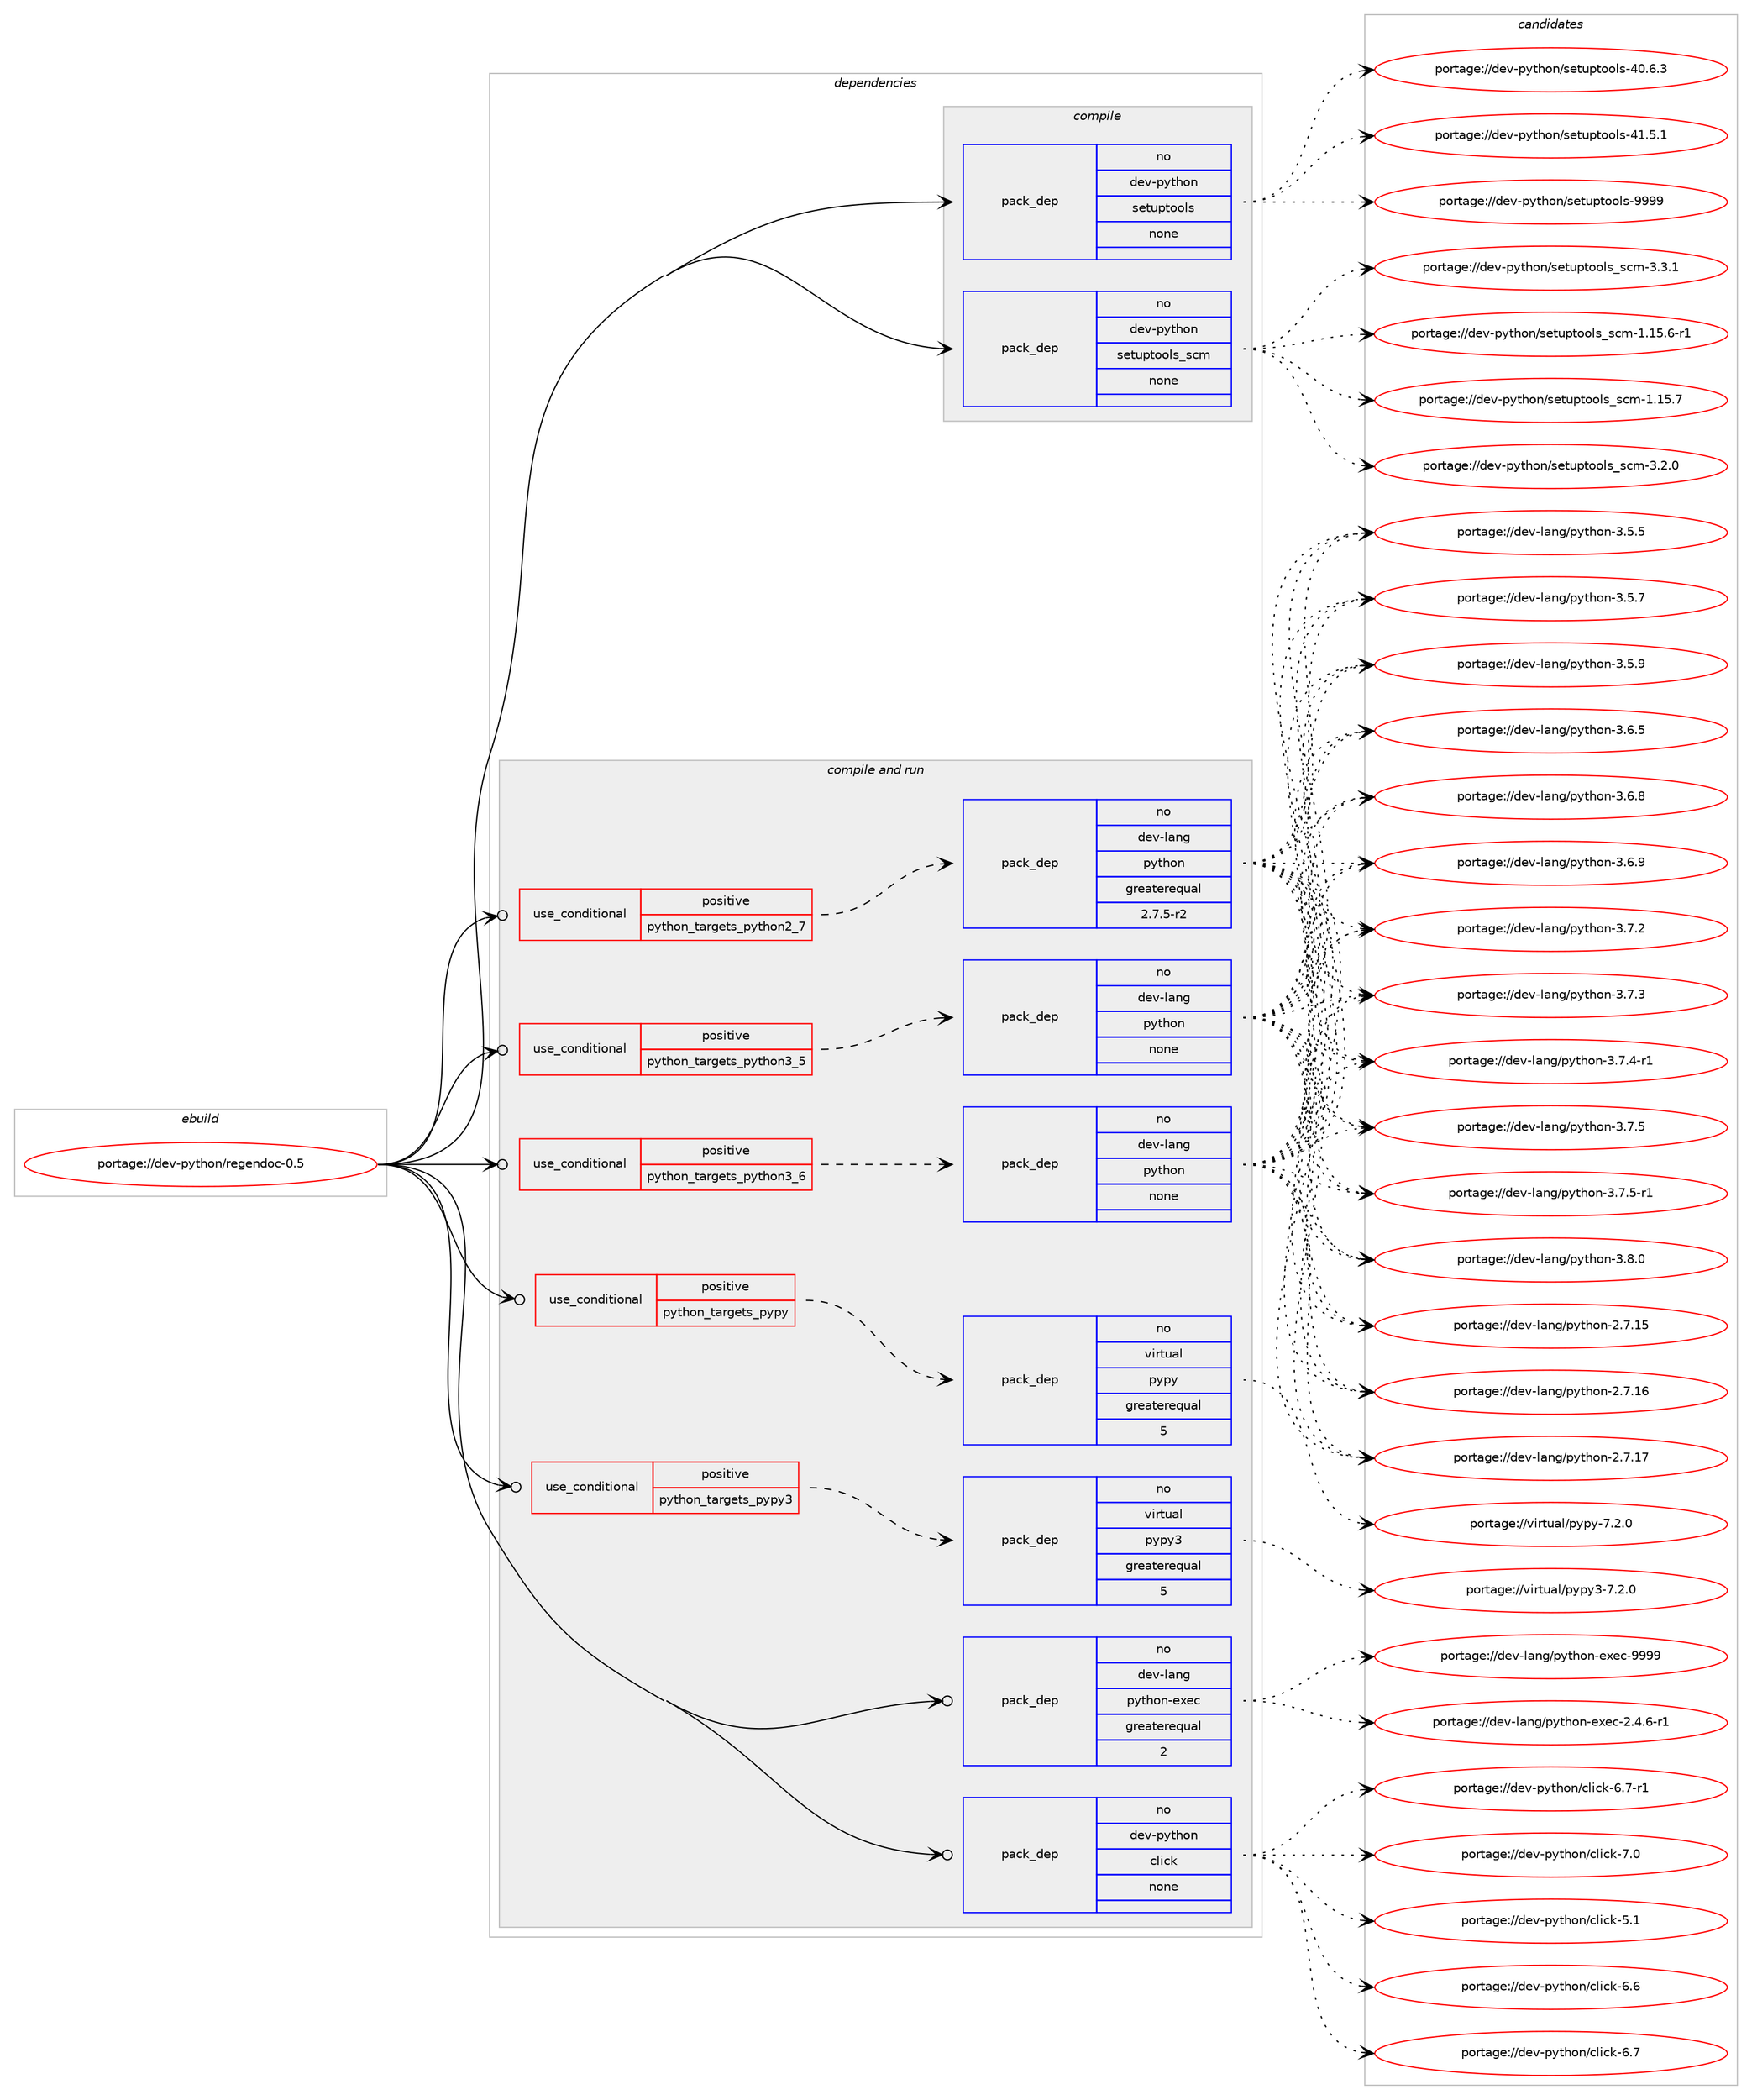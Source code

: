digraph prolog {

# *************
# Graph options
# *************

newrank=true;
concentrate=true;
compound=true;
graph [rankdir=LR,fontname=Helvetica,fontsize=10,ranksep=1.5];#, ranksep=2.5, nodesep=0.2];
edge  [arrowhead=vee];
node  [fontname=Helvetica,fontsize=10];

# **********
# The ebuild
# **********

subgraph cluster_leftcol {
color=gray;
rank=same;
label=<<i>ebuild</i>>;
id [label="portage://dev-python/regendoc-0.5", color=red, width=4, href="../dev-python/regendoc-0.5.svg"];
}

# ****************
# The dependencies
# ****************

subgraph cluster_midcol {
color=gray;
label=<<i>dependencies</i>>;
subgraph cluster_compile {
fillcolor="#eeeeee";
style=filled;
label=<<i>compile</i>>;
subgraph pack128664 {
dependency169904 [label=<<TABLE BORDER="0" CELLBORDER="1" CELLSPACING="0" CELLPADDING="4" WIDTH="220"><TR><TD ROWSPAN="6" CELLPADDING="30">pack_dep</TD></TR><TR><TD WIDTH="110">no</TD></TR><TR><TD>dev-python</TD></TR><TR><TD>setuptools</TD></TR><TR><TD>none</TD></TR><TR><TD></TD></TR></TABLE>>, shape=none, color=blue];
}
id:e -> dependency169904:w [weight=20,style="solid",arrowhead="vee"];
subgraph pack128665 {
dependency169905 [label=<<TABLE BORDER="0" CELLBORDER="1" CELLSPACING="0" CELLPADDING="4" WIDTH="220"><TR><TD ROWSPAN="6" CELLPADDING="30">pack_dep</TD></TR><TR><TD WIDTH="110">no</TD></TR><TR><TD>dev-python</TD></TR><TR><TD>setuptools_scm</TD></TR><TR><TD>none</TD></TR><TR><TD></TD></TR></TABLE>>, shape=none, color=blue];
}
id:e -> dependency169905:w [weight=20,style="solid",arrowhead="vee"];
}
subgraph cluster_compileandrun {
fillcolor="#eeeeee";
style=filled;
label=<<i>compile and run</i>>;
subgraph cond37839 {
dependency169906 [label=<<TABLE BORDER="0" CELLBORDER="1" CELLSPACING="0" CELLPADDING="4"><TR><TD ROWSPAN="3" CELLPADDING="10">use_conditional</TD></TR><TR><TD>positive</TD></TR><TR><TD>python_targets_pypy</TD></TR></TABLE>>, shape=none, color=red];
subgraph pack128666 {
dependency169907 [label=<<TABLE BORDER="0" CELLBORDER="1" CELLSPACING="0" CELLPADDING="4" WIDTH="220"><TR><TD ROWSPAN="6" CELLPADDING="30">pack_dep</TD></TR><TR><TD WIDTH="110">no</TD></TR><TR><TD>virtual</TD></TR><TR><TD>pypy</TD></TR><TR><TD>greaterequal</TD></TR><TR><TD>5</TD></TR></TABLE>>, shape=none, color=blue];
}
dependency169906:e -> dependency169907:w [weight=20,style="dashed",arrowhead="vee"];
}
id:e -> dependency169906:w [weight=20,style="solid",arrowhead="odotvee"];
subgraph cond37840 {
dependency169908 [label=<<TABLE BORDER="0" CELLBORDER="1" CELLSPACING="0" CELLPADDING="4"><TR><TD ROWSPAN="3" CELLPADDING="10">use_conditional</TD></TR><TR><TD>positive</TD></TR><TR><TD>python_targets_pypy3</TD></TR></TABLE>>, shape=none, color=red];
subgraph pack128667 {
dependency169909 [label=<<TABLE BORDER="0" CELLBORDER="1" CELLSPACING="0" CELLPADDING="4" WIDTH="220"><TR><TD ROWSPAN="6" CELLPADDING="30">pack_dep</TD></TR><TR><TD WIDTH="110">no</TD></TR><TR><TD>virtual</TD></TR><TR><TD>pypy3</TD></TR><TR><TD>greaterequal</TD></TR><TR><TD>5</TD></TR></TABLE>>, shape=none, color=blue];
}
dependency169908:e -> dependency169909:w [weight=20,style="dashed",arrowhead="vee"];
}
id:e -> dependency169908:w [weight=20,style="solid",arrowhead="odotvee"];
subgraph cond37841 {
dependency169910 [label=<<TABLE BORDER="0" CELLBORDER="1" CELLSPACING="0" CELLPADDING="4"><TR><TD ROWSPAN="3" CELLPADDING="10">use_conditional</TD></TR><TR><TD>positive</TD></TR><TR><TD>python_targets_python2_7</TD></TR></TABLE>>, shape=none, color=red];
subgraph pack128668 {
dependency169911 [label=<<TABLE BORDER="0" CELLBORDER="1" CELLSPACING="0" CELLPADDING="4" WIDTH="220"><TR><TD ROWSPAN="6" CELLPADDING="30">pack_dep</TD></TR><TR><TD WIDTH="110">no</TD></TR><TR><TD>dev-lang</TD></TR><TR><TD>python</TD></TR><TR><TD>greaterequal</TD></TR><TR><TD>2.7.5-r2</TD></TR></TABLE>>, shape=none, color=blue];
}
dependency169910:e -> dependency169911:w [weight=20,style="dashed",arrowhead="vee"];
}
id:e -> dependency169910:w [weight=20,style="solid",arrowhead="odotvee"];
subgraph cond37842 {
dependency169912 [label=<<TABLE BORDER="0" CELLBORDER="1" CELLSPACING="0" CELLPADDING="4"><TR><TD ROWSPAN="3" CELLPADDING="10">use_conditional</TD></TR><TR><TD>positive</TD></TR><TR><TD>python_targets_python3_5</TD></TR></TABLE>>, shape=none, color=red];
subgraph pack128669 {
dependency169913 [label=<<TABLE BORDER="0" CELLBORDER="1" CELLSPACING="0" CELLPADDING="4" WIDTH="220"><TR><TD ROWSPAN="6" CELLPADDING="30">pack_dep</TD></TR><TR><TD WIDTH="110">no</TD></TR><TR><TD>dev-lang</TD></TR><TR><TD>python</TD></TR><TR><TD>none</TD></TR><TR><TD></TD></TR></TABLE>>, shape=none, color=blue];
}
dependency169912:e -> dependency169913:w [weight=20,style="dashed",arrowhead="vee"];
}
id:e -> dependency169912:w [weight=20,style="solid",arrowhead="odotvee"];
subgraph cond37843 {
dependency169914 [label=<<TABLE BORDER="0" CELLBORDER="1" CELLSPACING="0" CELLPADDING="4"><TR><TD ROWSPAN="3" CELLPADDING="10">use_conditional</TD></TR><TR><TD>positive</TD></TR><TR><TD>python_targets_python3_6</TD></TR></TABLE>>, shape=none, color=red];
subgraph pack128670 {
dependency169915 [label=<<TABLE BORDER="0" CELLBORDER="1" CELLSPACING="0" CELLPADDING="4" WIDTH="220"><TR><TD ROWSPAN="6" CELLPADDING="30">pack_dep</TD></TR><TR><TD WIDTH="110">no</TD></TR><TR><TD>dev-lang</TD></TR><TR><TD>python</TD></TR><TR><TD>none</TD></TR><TR><TD></TD></TR></TABLE>>, shape=none, color=blue];
}
dependency169914:e -> dependency169915:w [weight=20,style="dashed",arrowhead="vee"];
}
id:e -> dependency169914:w [weight=20,style="solid",arrowhead="odotvee"];
subgraph pack128671 {
dependency169916 [label=<<TABLE BORDER="0" CELLBORDER="1" CELLSPACING="0" CELLPADDING="4" WIDTH="220"><TR><TD ROWSPAN="6" CELLPADDING="30">pack_dep</TD></TR><TR><TD WIDTH="110">no</TD></TR><TR><TD>dev-lang</TD></TR><TR><TD>python-exec</TD></TR><TR><TD>greaterequal</TD></TR><TR><TD>2</TD></TR></TABLE>>, shape=none, color=blue];
}
id:e -> dependency169916:w [weight=20,style="solid",arrowhead="odotvee"];
subgraph pack128672 {
dependency169917 [label=<<TABLE BORDER="0" CELLBORDER="1" CELLSPACING="0" CELLPADDING="4" WIDTH="220"><TR><TD ROWSPAN="6" CELLPADDING="30">pack_dep</TD></TR><TR><TD WIDTH="110">no</TD></TR><TR><TD>dev-python</TD></TR><TR><TD>click</TD></TR><TR><TD>none</TD></TR><TR><TD></TD></TR></TABLE>>, shape=none, color=blue];
}
id:e -> dependency169917:w [weight=20,style="solid",arrowhead="odotvee"];
}
subgraph cluster_run {
fillcolor="#eeeeee";
style=filled;
label=<<i>run</i>>;
}
}

# **************
# The candidates
# **************

subgraph cluster_choices {
rank=same;
color=gray;
label=<<i>candidates</i>>;

subgraph choice128664 {
color=black;
nodesep=1;
choiceportage100101118451121211161041111104711510111611711211611111110811545524846544651 [label="portage://dev-python/setuptools-40.6.3", color=red, width=4,href="../dev-python/setuptools-40.6.3.svg"];
choiceportage100101118451121211161041111104711510111611711211611111110811545524946534649 [label="portage://dev-python/setuptools-41.5.1", color=red, width=4,href="../dev-python/setuptools-41.5.1.svg"];
choiceportage10010111845112121116104111110471151011161171121161111111081154557575757 [label="portage://dev-python/setuptools-9999", color=red, width=4,href="../dev-python/setuptools-9999.svg"];
dependency169904:e -> choiceportage100101118451121211161041111104711510111611711211611111110811545524846544651:w [style=dotted,weight="100"];
dependency169904:e -> choiceportage100101118451121211161041111104711510111611711211611111110811545524946534649:w [style=dotted,weight="100"];
dependency169904:e -> choiceportage10010111845112121116104111110471151011161171121161111111081154557575757:w [style=dotted,weight="100"];
}
subgraph choice128665 {
color=black;
nodesep=1;
choiceportage10010111845112121116104111110471151011161171121161111111081159511599109454946495346544511449 [label="portage://dev-python/setuptools_scm-1.15.6-r1", color=red, width=4,href="../dev-python/setuptools_scm-1.15.6-r1.svg"];
choiceportage1001011184511212111610411111047115101116117112116111111108115951159910945494649534655 [label="portage://dev-python/setuptools_scm-1.15.7", color=red, width=4,href="../dev-python/setuptools_scm-1.15.7.svg"];
choiceportage10010111845112121116104111110471151011161171121161111111081159511599109455146504648 [label="portage://dev-python/setuptools_scm-3.2.0", color=red, width=4,href="../dev-python/setuptools_scm-3.2.0.svg"];
choiceportage10010111845112121116104111110471151011161171121161111111081159511599109455146514649 [label="portage://dev-python/setuptools_scm-3.3.1", color=red, width=4,href="../dev-python/setuptools_scm-3.3.1.svg"];
dependency169905:e -> choiceportage10010111845112121116104111110471151011161171121161111111081159511599109454946495346544511449:w [style=dotted,weight="100"];
dependency169905:e -> choiceportage1001011184511212111610411111047115101116117112116111111108115951159910945494649534655:w [style=dotted,weight="100"];
dependency169905:e -> choiceportage10010111845112121116104111110471151011161171121161111111081159511599109455146504648:w [style=dotted,weight="100"];
dependency169905:e -> choiceportage10010111845112121116104111110471151011161171121161111111081159511599109455146514649:w [style=dotted,weight="100"];
}
subgraph choice128666 {
color=black;
nodesep=1;
choiceportage1181051141161179710847112121112121455546504648 [label="portage://virtual/pypy-7.2.0", color=red, width=4,href="../virtual/pypy-7.2.0.svg"];
dependency169907:e -> choiceportage1181051141161179710847112121112121455546504648:w [style=dotted,weight="100"];
}
subgraph choice128667 {
color=black;
nodesep=1;
choiceportage118105114116117971084711212111212151455546504648 [label="portage://virtual/pypy3-7.2.0", color=red, width=4,href="../virtual/pypy3-7.2.0.svg"];
dependency169909:e -> choiceportage118105114116117971084711212111212151455546504648:w [style=dotted,weight="100"];
}
subgraph choice128668 {
color=black;
nodesep=1;
choiceportage10010111845108971101034711212111610411111045504655464953 [label="portage://dev-lang/python-2.7.15", color=red, width=4,href="../dev-lang/python-2.7.15.svg"];
choiceportage10010111845108971101034711212111610411111045504655464954 [label="portage://dev-lang/python-2.7.16", color=red, width=4,href="../dev-lang/python-2.7.16.svg"];
choiceportage10010111845108971101034711212111610411111045504655464955 [label="portage://dev-lang/python-2.7.17", color=red, width=4,href="../dev-lang/python-2.7.17.svg"];
choiceportage100101118451089711010347112121116104111110455146534653 [label="portage://dev-lang/python-3.5.5", color=red, width=4,href="../dev-lang/python-3.5.5.svg"];
choiceportage100101118451089711010347112121116104111110455146534655 [label="portage://dev-lang/python-3.5.7", color=red, width=4,href="../dev-lang/python-3.5.7.svg"];
choiceportage100101118451089711010347112121116104111110455146534657 [label="portage://dev-lang/python-3.5.9", color=red, width=4,href="../dev-lang/python-3.5.9.svg"];
choiceportage100101118451089711010347112121116104111110455146544653 [label="portage://dev-lang/python-3.6.5", color=red, width=4,href="../dev-lang/python-3.6.5.svg"];
choiceportage100101118451089711010347112121116104111110455146544656 [label="portage://dev-lang/python-3.6.8", color=red, width=4,href="../dev-lang/python-3.6.8.svg"];
choiceportage100101118451089711010347112121116104111110455146544657 [label="portage://dev-lang/python-3.6.9", color=red, width=4,href="../dev-lang/python-3.6.9.svg"];
choiceportage100101118451089711010347112121116104111110455146554650 [label="portage://dev-lang/python-3.7.2", color=red, width=4,href="../dev-lang/python-3.7.2.svg"];
choiceportage100101118451089711010347112121116104111110455146554651 [label="portage://dev-lang/python-3.7.3", color=red, width=4,href="../dev-lang/python-3.7.3.svg"];
choiceportage1001011184510897110103471121211161041111104551465546524511449 [label="portage://dev-lang/python-3.7.4-r1", color=red, width=4,href="../dev-lang/python-3.7.4-r1.svg"];
choiceportage100101118451089711010347112121116104111110455146554653 [label="portage://dev-lang/python-3.7.5", color=red, width=4,href="../dev-lang/python-3.7.5.svg"];
choiceportage1001011184510897110103471121211161041111104551465546534511449 [label="portage://dev-lang/python-3.7.5-r1", color=red, width=4,href="../dev-lang/python-3.7.5-r1.svg"];
choiceportage100101118451089711010347112121116104111110455146564648 [label="portage://dev-lang/python-3.8.0", color=red, width=4,href="../dev-lang/python-3.8.0.svg"];
dependency169911:e -> choiceportage10010111845108971101034711212111610411111045504655464953:w [style=dotted,weight="100"];
dependency169911:e -> choiceportage10010111845108971101034711212111610411111045504655464954:w [style=dotted,weight="100"];
dependency169911:e -> choiceportage10010111845108971101034711212111610411111045504655464955:w [style=dotted,weight="100"];
dependency169911:e -> choiceportage100101118451089711010347112121116104111110455146534653:w [style=dotted,weight="100"];
dependency169911:e -> choiceportage100101118451089711010347112121116104111110455146534655:w [style=dotted,weight="100"];
dependency169911:e -> choiceportage100101118451089711010347112121116104111110455146534657:w [style=dotted,weight="100"];
dependency169911:e -> choiceportage100101118451089711010347112121116104111110455146544653:w [style=dotted,weight="100"];
dependency169911:e -> choiceportage100101118451089711010347112121116104111110455146544656:w [style=dotted,weight="100"];
dependency169911:e -> choiceportage100101118451089711010347112121116104111110455146544657:w [style=dotted,weight="100"];
dependency169911:e -> choiceportage100101118451089711010347112121116104111110455146554650:w [style=dotted,weight="100"];
dependency169911:e -> choiceportage100101118451089711010347112121116104111110455146554651:w [style=dotted,weight="100"];
dependency169911:e -> choiceportage1001011184510897110103471121211161041111104551465546524511449:w [style=dotted,weight="100"];
dependency169911:e -> choiceportage100101118451089711010347112121116104111110455146554653:w [style=dotted,weight="100"];
dependency169911:e -> choiceportage1001011184510897110103471121211161041111104551465546534511449:w [style=dotted,weight="100"];
dependency169911:e -> choiceportage100101118451089711010347112121116104111110455146564648:w [style=dotted,weight="100"];
}
subgraph choice128669 {
color=black;
nodesep=1;
choiceportage10010111845108971101034711212111610411111045504655464953 [label="portage://dev-lang/python-2.7.15", color=red, width=4,href="../dev-lang/python-2.7.15.svg"];
choiceportage10010111845108971101034711212111610411111045504655464954 [label="portage://dev-lang/python-2.7.16", color=red, width=4,href="../dev-lang/python-2.7.16.svg"];
choiceportage10010111845108971101034711212111610411111045504655464955 [label="portage://dev-lang/python-2.7.17", color=red, width=4,href="../dev-lang/python-2.7.17.svg"];
choiceportage100101118451089711010347112121116104111110455146534653 [label="portage://dev-lang/python-3.5.5", color=red, width=4,href="../dev-lang/python-3.5.5.svg"];
choiceportage100101118451089711010347112121116104111110455146534655 [label="portage://dev-lang/python-3.5.7", color=red, width=4,href="../dev-lang/python-3.5.7.svg"];
choiceportage100101118451089711010347112121116104111110455146534657 [label="portage://dev-lang/python-3.5.9", color=red, width=4,href="../dev-lang/python-3.5.9.svg"];
choiceportage100101118451089711010347112121116104111110455146544653 [label="portage://dev-lang/python-3.6.5", color=red, width=4,href="../dev-lang/python-3.6.5.svg"];
choiceportage100101118451089711010347112121116104111110455146544656 [label="portage://dev-lang/python-3.6.8", color=red, width=4,href="../dev-lang/python-3.6.8.svg"];
choiceportage100101118451089711010347112121116104111110455146544657 [label="portage://dev-lang/python-3.6.9", color=red, width=4,href="../dev-lang/python-3.6.9.svg"];
choiceportage100101118451089711010347112121116104111110455146554650 [label="portage://dev-lang/python-3.7.2", color=red, width=4,href="../dev-lang/python-3.7.2.svg"];
choiceportage100101118451089711010347112121116104111110455146554651 [label="portage://dev-lang/python-3.7.3", color=red, width=4,href="../dev-lang/python-3.7.3.svg"];
choiceportage1001011184510897110103471121211161041111104551465546524511449 [label="portage://dev-lang/python-3.7.4-r1", color=red, width=4,href="../dev-lang/python-3.7.4-r1.svg"];
choiceportage100101118451089711010347112121116104111110455146554653 [label="portage://dev-lang/python-3.7.5", color=red, width=4,href="../dev-lang/python-3.7.5.svg"];
choiceportage1001011184510897110103471121211161041111104551465546534511449 [label="portage://dev-lang/python-3.7.5-r1", color=red, width=4,href="../dev-lang/python-3.7.5-r1.svg"];
choiceportage100101118451089711010347112121116104111110455146564648 [label="portage://dev-lang/python-3.8.0", color=red, width=4,href="../dev-lang/python-3.8.0.svg"];
dependency169913:e -> choiceportage10010111845108971101034711212111610411111045504655464953:w [style=dotted,weight="100"];
dependency169913:e -> choiceportage10010111845108971101034711212111610411111045504655464954:w [style=dotted,weight="100"];
dependency169913:e -> choiceportage10010111845108971101034711212111610411111045504655464955:w [style=dotted,weight="100"];
dependency169913:e -> choiceportage100101118451089711010347112121116104111110455146534653:w [style=dotted,weight="100"];
dependency169913:e -> choiceportage100101118451089711010347112121116104111110455146534655:w [style=dotted,weight="100"];
dependency169913:e -> choiceportage100101118451089711010347112121116104111110455146534657:w [style=dotted,weight="100"];
dependency169913:e -> choiceportage100101118451089711010347112121116104111110455146544653:w [style=dotted,weight="100"];
dependency169913:e -> choiceportage100101118451089711010347112121116104111110455146544656:w [style=dotted,weight="100"];
dependency169913:e -> choiceportage100101118451089711010347112121116104111110455146544657:w [style=dotted,weight="100"];
dependency169913:e -> choiceportage100101118451089711010347112121116104111110455146554650:w [style=dotted,weight="100"];
dependency169913:e -> choiceportage100101118451089711010347112121116104111110455146554651:w [style=dotted,weight="100"];
dependency169913:e -> choiceportage1001011184510897110103471121211161041111104551465546524511449:w [style=dotted,weight="100"];
dependency169913:e -> choiceportage100101118451089711010347112121116104111110455146554653:w [style=dotted,weight="100"];
dependency169913:e -> choiceportage1001011184510897110103471121211161041111104551465546534511449:w [style=dotted,weight="100"];
dependency169913:e -> choiceportage100101118451089711010347112121116104111110455146564648:w [style=dotted,weight="100"];
}
subgraph choice128670 {
color=black;
nodesep=1;
choiceportage10010111845108971101034711212111610411111045504655464953 [label="portage://dev-lang/python-2.7.15", color=red, width=4,href="../dev-lang/python-2.7.15.svg"];
choiceportage10010111845108971101034711212111610411111045504655464954 [label="portage://dev-lang/python-2.7.16", color=red, width=4,href="../dev-lang/python-2.7.16.svg"];
choiceportage10010111845108971101034711212111610411111045504655464955 [label="portage://dev-lang/python-2.7.17", color=red, width=4,href="../dev-lang/python-2.7.17.svg"];
choiceportage100101118451089711010347112121116104111110455146534653 [label="portage://dev-lang/python-3.5.5", color=red, width=4,href="../dev-lang/python-3.5.5.svg"];
choiceportage100101118451089711010347112121116104111110455146534655 [label="portage://dev-lang/python-3.5.7", color=red, width=4,href="../dev-lang/python-3.5.7.svg"];
choiceportage100101118451089711010347112121116104111110455146534657 [label="portage://dev-lang/python-3.5.9", color=red, width=4,href="../dev-lang/python-3.5.9.svg"];
choiceportage100101118451089711010347112121116104111110455146544653 [label="portage://dev-lang/python-3.6.5", color=red, width=4,href="../dev-lang/python-3.6.5.svg"];
choiceportage100101118451089711010347112121116104111110455146544656 [label="portage://dev-lang/python-3.6.8", color=red, width=4,href="../dev-lang/python-3.6.8.svg"];
choiceportage100101118451089711010347112121116104111110455146544657 [label="portage://dev-lang/python-3.6.9", color=red, width=4,href="../dev-lang/python-3.6.9.svg"];
choiceportage100101118451089711010347112121116104111110455146554650 [label="portage://dev-lang/python-3.7.2", color=red, width=4,href="../dev-lang/python-3.7.2.svg"];
choiceportage100101118451089711010347112121116104111110455146554651 [label="portage://dev-lang/python-3.7.3", color=red, width=4,href="../dev-lang/python-3.7.3.svg"];
choiceportage1001011184510897110103471121211161041111104551465546524511449 [label="portage://dev-lang/python-3.7.4-r1", color=red, width=4,href="../dev-lang/python-3.7.4-r1.svg"];
choiceportage100101118451089711010347112121116104111110455146554653 [label="portage://dev-lang/python-3.7.5", color=red, width=4,href="../dev-lang/python-3.7.5.svg"];
choiceportage1001011184510897110103471121211161041111104551465546534511449 [label="portage://dev-lang/python-3.7.5-r1", color=red, width=4,href="../dev-lang/python-3.7.5-r1.svg"];
choiceportage100101118451089711010347112121116104111110455146564648 [label="portage://dev-lang/python-3.8.0", color=red, width=4,href="../dev-lang/python-3.8.0.svg"];
dependency169915:e -> choiceportage10010111845108971101034711212111610411111045504655464953:w [style=dotted,weight="100"];
dependency169915:e -> choiceportage10010111845108971101034711212111610411111045504655464954:w [style=dotted,weight="100"];
dependency169915:e -> choiceportage10010111845108971101034711212111610411111045504655464955:w [style=dotted,weight="100"];
dependency169915:e -> choiceportage100101118451089711010347112121116104111110455146534653:w [style=dotted,weight="100"];
dependency169915:e -> choiceportage100101118451089711010347112121116104111110455146534655:w [style=dotted,weight="100"];
dependency169915:e -> choiceportage100101118451089711010347112121116104111110455146534657:w [style=dotted,weight="100"];
dependency169915:e -> choiceportage100101118451089711010347112121116104111110455146544653:w [style=dotted,weight="100"];
dependency169915:e -> choiceportage100101118451089711010347112121116104111110455146544656:w [style=dotted,weight="100"];
dependency169915:e -> choiceportage100101118451089711010347112121116104111110455146544657:w [style=dotted,weight="100"];
dependency169915:e -> choiceportage100101118451089711010347112121116104111110455146554650:w [style=dotted,weight="100"];
dependency169915:e -> choiceportage100101118451089711010347112121116104111110455146554651:w [style=dotted,weight="100"];
dependency169915:e -> choiceportage1001011184510897110103471121211161041111104551465546524511449:w [style=dotted,weight="100"];
dependency169915:e -> choiceportage100101118451089711010347112121116104111110455146554653:w [style=dotted,weight="100"];
dependency169915:e -> choiceportage1001011184510897110103471121211161041111104551465546534511449:w [style=dotted,weight="100"];
dependency169915:e -> choiceportage100101118451089711010347112121116104111110455146564648:w [style=dotted,weight="100"];
}
subgraph choice128671 {
color=black;
nodesep=1;
choiceportage10010111845108971101034711212111610411111045101120101994550465246544511449 [label="portage://dev-lang/python-exec-2.4.6-r1", color=red, width=4,href="../dev-lang/python-exec-2.4.6-r1.svg"];
choiceportage10010111845108971101034711212111610411111045101120101994557575757 [label="portage://dev-lang/python-exec-9999", color=red, width=4,href="../dev-lang/python-exec-9999.svg"];
dependency169916:e -> choiceportage10010111845108971101034711212111610411111045101120101994550465246544511449:w [style=dotted,weight="100"];
dependency169916:e -> choiceportage10010111845108971101034711212111610411111045101120101994557575757:w [style=dotted,weight="100"];
}
subgraph choice128672 {
color=black;
nodesep=1;
choiceportage1001011184511212111610411111047991081059910745534649 [label="portage://dev-python/click-5.1", color=red, width=4,href="../dev-python/click-5.1.svg"];
choiceportage1001011184511212111610411111047991081059910745544654 [label="portage://dev-python/click-6.6", color=red, width=4,href="../dev-python/click-6.6.svg"];
choiceportage1001011184511212111610411111047991081059910745544655 [label="portage://dev-python/click-6.7", color=red, width=4,href="../dev-python/click-6.7.svg"];
choiceportage10010111845112121116104111110479910810599107455446554511449 [label="portage://dev-python/click-6.7-r1", color=red, width=4,href="../dev-python/click-6.7-r1.svg"];
choiceportage1001011184511212111610411111047991081059910745554648 [label="portage://dev-python/click-7.0", color=red, width=4,href="../dev-python/click-7.0.svg"];
dependency169917:e -> choiceportage1001011184511212111610411111047991081059910745534649:w [style=dotted,weight="100"];
dependency169917:e -> choiceportage1001011184511212111610411111047991081059910745544654:w [style=dotted,weight="100"];
dependency169917:e -> choiceportage1001011184511212111610411111047991081059910745544655:w [style=dotted,weight="100"];
dependency169917:e -> choiceportage10010111845112121116104111110479910810599107455446554511449:w [style=dotted,weight="100"];
dependency169917:e -> choiceportage1001011184511212111610411111047991081059910745554648:w [style=dotted,weight="100"];
}
}

}
